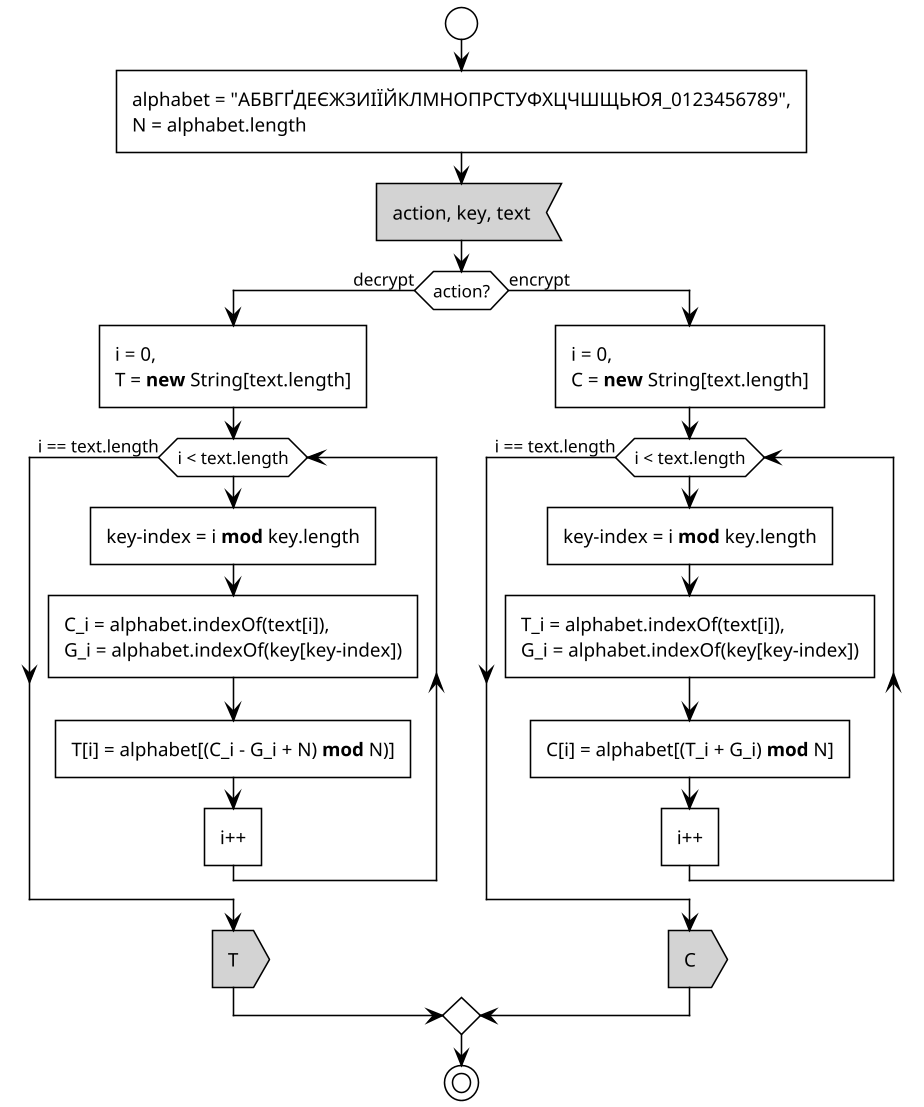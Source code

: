 @startuml

!theme plain

skinparam dpi 150

start
:alphabet = "АБВГҐДЕЄЖЗИІЇЙКЛМНОПРСТУФХЦЧШЩЬЮЯ_0123456789",
N = alphabet.length; <<task>>

#lightgray:action, key, text; <<input>>

if (action?) is (decrypt) then
	:i = 0,
	T = **new** String[text.length]; <<task>>

	while (i < text.length)
		:key-index = i **mod** key.length; <<task>>

		:C_i = alphabet.indexOf(text[i]),
		G_i = alphabet.indexOf(key[key-index]); <<task>>

		:T[i] = alphabet[(C_i - G_i + N) **mod** N)]; <<task>>
		:i++; <<task>>
	endwhile (i == text.length)

	#lightgray:T; <<output>>
else (encrypt)
	:i = 0,
	C = **new** String[text.length]; <<task>>

	while (i < text.length)
		:key-index = i **mod** key.length; <<task>>

		:T_i = alphabet.indexOf(text[i]),
		G_i = alphabet.indexOf(key[key-index]); <<task>>

		:C[i] = alphabet[(T_i + G_i) **mod** N]; <<task>>
		:i++; <<task>>
	endwhile (i == text.length)

	#lightgray:C; <<output>>
endif
stop

@enduml
